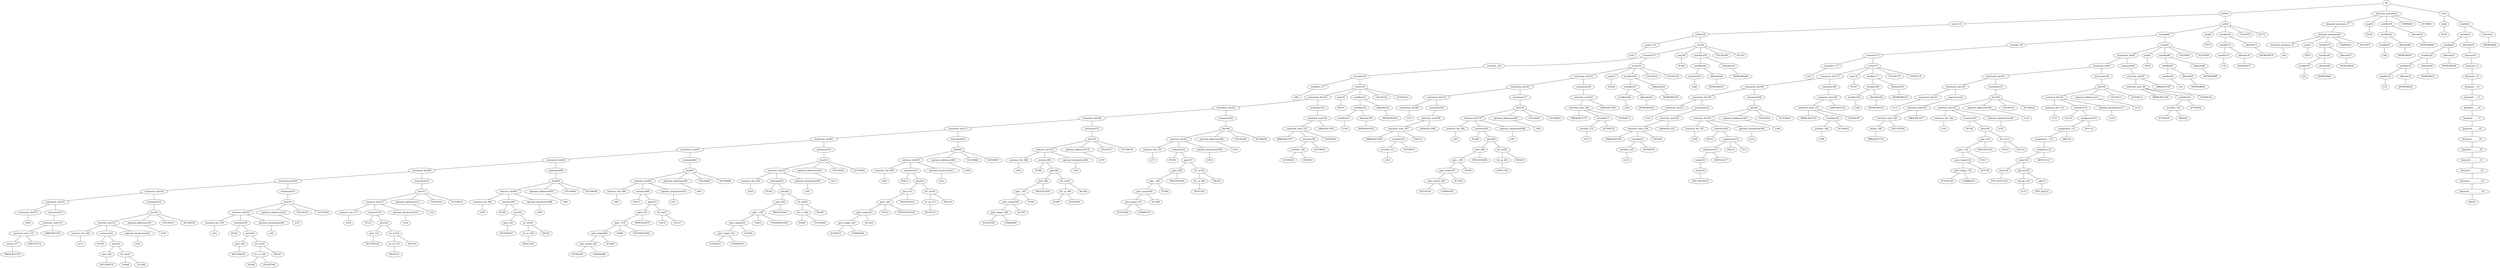 strict graph {
	S0 -- actlist1
	S0 -- dramatis_personae2
	S0 -- title3

	title3 -- peq4
	title3 -- wordlist5

	wordlist5 -- wordlist6
	wordlist5 -- allwords7

	allwords7 -- ANYWORD8


	wordlist6 -- wordlist9
	wordlist6 -- allwords10

	allwords10 -- keyword11

	keyword11 -- keyword_12

	keyword_12 -- keyword__13

	keyword__13 -- keyword___14

	keyword___14 -- keyword____15

	keyword____15 -- keyword_____16

	keyword_____16 -- keyword______17

	keyword______17 -- keyword_______18

	keyword_______18 -- keyword________19

	keyword________19 -- keyword_________20

	keyword_________20 -- keyword__________21

	keyword__________21 -- keyword___________22

	keyword___________22 -- keyword____________23

	keyword____________23 -- keyword_____________24

	keyword_____________24 -- AND25


	wordlist9 -- wordlist26
	wordlist9 -- allwords27

	allwords27 -- ANYWORD28


	wordlist26 -- wordlist29
	wordlist26 -- allwords30

	allwords30 -- ANYWORD31


	wordlist29 -- wordlist32
	wordlist29 -- allwords33

	allwords33 -- ANYWORD34


	wordlist32 -- λ35

	peq4 -- PE36


	dramatis_personae2 -- dramatis_personae_37
	dramatis_personae2 -- peq38
	dramatis_personae2 -- wordlist39
	dramatis_personae2 -- COMMA40
	dramatis_personae2 -- ACTOR41



	wordlist39 -- wordlist42
	wordlist39 -- allwords43

	allwords43 -- ANYWORD44


	wordlist42 -- wordlist45
	wordlist42 -- allwords46

	allwords46 -- ANYWORD47


	wordlist45 -- λ48

	peq38 -- PE49


	dramatis_personae_37 -- dramatis_personae50

	dramatis_personae50 -- dramatis_personae_51
	dramatis_personae50 -- peq52
	dramatis_personae50 -- wordlist53
	dramatis_personae50 -- COMMA54
	dramatis_personae50 -- ACTOR55



	wordlist53 -- wordlist56
	wordlist53 -- allwords57

	allwords57 -- ANYWORD58


	wordlist56 -- wordlist59
	wordlist56 -- allwords60

	allwords60 -- ANYWORD61


	wordlist59 -- λ62

	peq52 -- PE63


	dramatis_personae_51 -- λ64

	actlist1 -- actlist_65
	actlist1 -- act66

	act66 -- scenelist67
	act66 -- peq68
	act66 -- wordlist69
	act66 -- COLON70
	act66 -- ACT71



	wordlist69 -- wordlist72
	wordlist69 -- allwords73

	allwords73 -- ANYWORD74


	wordlist72 -- wordlist75
	wordlist72 -- allwords76

	allwords76 -- ANYWORD77


	wordlist75 -- λ78

	peq68 -- PE79


	scenelist67 -- scenelist_80
	scenelist67 -- scene81

	scene81 -- statement_list82
	scene81 -- peq83
	scene81 -- wordlist84
	scene81 -- COLON85
	scene81 -- SCENE86



	wordlist84 -- wordlist87
	wordlist84 -- allwords88

	allwords88 -- ANYWORD89


	wordlist87 -- wordlist90
	wordlist87 -- allwords91

	allwords91 -- ANYWORD92


	wordlist90 -- λ93

	peq83 -- PE94


	statement_list82 -- statement_list95
	statement_list82 -- statement96

	statement96 -- enterexit_stmt97

	enterexit_stmt97 -- enterexit_stmt_98
	enterexit_stmt97 -- LBRACKET99


	enterexit_stmt_98 -- RBRACKET100
	enterexit_stmt_98 -- actorlist101
	enterexit_stmt_98 -- ENTER102


	actorlist101 -- actorlist_103
	actorlist101 -- ACTOR104


	actorlist_103 -- ACTOR105
	actorlist_103 -- AND106




	statement_list95 -- statement_list107
	statement_list95 -- statement108

	statement108 -- line109

	line109 -- sentence_list110
	line109 -- optional_addressee111
	line109 -- COLON112
	line109 -- ACTOR113



	optional_addressee111 -- λ114

	sentence_list110 -- sentence_list_115
	sentence_list110 -- sentence116
	sentence_list110 -- optional_interjection117

	optional_interjection117 -- λ118

	sentence116 -- PE119
	sentence116 -- assignment120

	assignment120 -- assignment_121
	assignment120 -- YOU122


	assignment_121 -- assignment__123
	assignment_121 -- ARE124


	assignment__123 -- arithmetic125

	arithmetic125 -- value126
	arithmetic125 -- ARTICLE127


	value126 -- noun128
	value126 -- adj_list129

	adj_list129 -- adj_list_130
	adj_list129 -- adj131

	adj131 -- POS_ADJ132


	adj_list_130 -- λ133

	noun128 -- POS_NOUN134



	sentence_list_115 -- λ135

	statement_list107 -- statement_list136
	statement_list107 -- statement137

	statement137 -- line138

	line138 -- sentence_list139
	line138 -- optional_addressee140
	line138 -- COLON141
	line138 -- ACTOR142



	optional_addressee140 -- λ143

	sentence_list139 -- sentence_list_144
	sentence_list139 -- sentence145
	sentence_list139 -- optional_interjection146

	optional_interjection146 -- λ147

	sentence145 -- PE148
	sentence145 -- goto149

	goto149 -- goto_150
	goto149 -- let_us151

	let_us151 -- US152
	let_us151 -- LET153



	goto_150 -- goto__154
	goto_150 -- PROCEED155


	goto__154 -- goto_target156
	goto__154 -- TO157


	goto_target156 -- goto_target_158
	goto_target156 -- ACT159


	goto_target_158 -- SCENE160
	goto_target_158 -- COMMA161




	sentence_list_144 -- λ162

	statement_list136 -- statement_list163
	statement_list136 -- statement164

	statement164 -- enterexit_stmt165

	enterexit_stmt165 -- enterexit_stmt_166
	enterexit_stmt165 -- LBRACKET167


	enterexit_stmt_166 -- exeunt_168
	enterexit_stmt_166 -- EXEUNT169


	exeunt_168 -- RBRACKET170


	statement_list163 -- λ171

	scenelist_80 -- scenelist172

	scenelist172 -- scenelist_173
	scenelist172 -- scene174

	scene174 -- statement_list175
	scene174 -- peq176
	scene174 -- wordlist177
	scene174 -- COLON178
	scene174 -- SCENE179



	wordlist177 -- wordlist180
	wordlist177 -- allwords181

	allwords181 -- ANYWORD182


	wordlist180 -- wordlist183
	wordlist180 -- allwords184

	allwords184 -- ANYWORD185


	wordlist183 -- λ186

	peq176 -- PE187


	statement_list175 -- statement_list188
	statement_list175 -- statement189

	statement189 -- enterexit_stmt190

	enterexit_stmt190 -- enterexit_stmt_191
	enterexit_stmt190 -- LBRACKET192


	enterexit_stmt_191 -- RBRACKET193
	enterexit_stmt_191 -- actorlist194
	enterexit_stmt_191 -- ENTER195


	actorlist194 -- actorlist_196
	actorlist194 -- ACTOR197


	actorlist_196 -- λ198


	statement_list188 -- statement_list199
	statement_list188 -- statement200

	statement200 -- line201

	line201 -- sentence_list202
	line201 -- optional_addressee203
	line201 -- COLON204
	line201 -- ACTOR205



	optional_addressee203 -- λ206

	sentence_list202 -- sentence_list_207
	sentence_list202 -- sentence208
	sentence_list202 -- optional_interjection209

	optional_interjection209 -- λ210

	sentence208 -- PE211
	sentence208 -- assignment212

	assignment212 -- arithmetic213
	assignment212 -- AM214
	assignment212 -- I215



	arithmetic213 -- value216
	arithmetic213 -- ARTICLE217


	value216 -- noun218

	noun218 -- POS_NOUN219



	sentence_list_207 -- λ220

	statement_list199 -- statement_list221
	statement_list199 -- statement222

	statement222 -- enterexit_stmt223

	enterexit_stmt223 -- enterexit_stmt_224
	enterexit_stmt223 -- LBRACKET225


	enterexit_stmt_224 -- RBRACKET226
	enterexit_stmt_224 -- actorlist227
	enterexit_stmt_224 -- EXIT228


	actorlist227 -- actorlist_229
	actorlist227 -- ACTOR230


	actorlist_229 -- λ231


	statement_list221 -- λ232

	scenelist_173 -- λ233

	actlist_65 -- actlist234

	actlist234 -- actlist_235
	actlist234 -- act236

	act236 -- scenelist237
	act236 -- peq238
	act236 -- wordlist239
	act236 -- COLON240
	act236 -- ACT241



	wordlist239 -- wordlist242
	wordlist239 -- allwords243

	allwords243 -- ANYWORD244


	wordlist242 -- wordlist245
	wordlist242 -- allwords246

	allwords246 -- ANYWORD247


	wordlist245 -- λ248

	peq238 -- PE249


	scenelist237 -- scenelist_250
	scenelist237 -- scene251

	scene251 -- statement_list252
	scene251 -- peq253
	scene251 -- wordlist254
	scene251 -- COLON255
	scene251 -- SCENE256



	wordlist254 -- wordlist257
	wordlist254 -- allwords258

	allwords258 -- ANYWORD259


	wordlist257 -- wordlist260
	wordlist257 -- allwords261

	allwords261 -- ANYWORD262


	wordlist260 -- λ263

	peq253 -- PE264


	statement_list252 -- statement_list265
	statement_list252 -- statement266

	statement266 -- enterexit_stmt267

	enterexit_stmt267 -- enterexit_stmt_268
	enterexit_stmt267 -- LBRACKET269


	enterexit_stmt_268 -- RBRACKET270
	enterexit_stmt_268 -- actorlist271
	enterexit_stmt_268 -- ENTER272


	actorlist271 -- actorlist_273
	actorlist271 -- ACTOR274


	actorlist_273 -- λ275


	statement_list265 -- statement_list276
	statement_list265 -- statement277

	statement277 -- line278

	line278 -- sentence_list279
	line278 -- optional_addressee280
	line278 -- COLON281
	line278 -- ACTOR282



	optional_addressee280 -- λ283

	sentence_list279 -- sentence_list_284
	sentence_list279 -- sentence285
	sentence_list279 -- optional_interjection286

	optional_interjection286 -- λ287

	sentence285 -- PE288
	sentence285 -- goto289

	goto289 -- goto_290
	goto289 -- let_us291

	let_us291 -- let_us_292
	let_us291 -- WE293


	let_us_292 -- SHALL294


	goto_290 -- goto__295
	goto_290 -- PROCEED296


	goto__295 -- goto_target297
	goto__295 -- TO298


	goto_target297 -- goto_target_299
	goto_target297 -- ACT300


	goto_target_299 -- SCENE301
	goto_target_299 -- COMMA302




	sentence_list_284 -- λ303

	statement_list276 -- statement_list304
	statement_list276 -- statement305

	statement305 -- enterexit_stmt306

	enterexit_stmt306 -- enterexit_stmt_307
	enterexit_stmt306 -- LBRACKET308


	enterexit_stmt_307 -- RBRACKET309
	enterexit_stmt_307 -- actorlist310
	enterexit_stmt_307 -- EXIT311


	actorlist310 -- actorlist_312
	actorlist310 -- ACTOR313


	actorlist_312 -- λ314


	statement_list304 -- λ315

	scenelist_250 -- scenelist316

	scenelist316 -- scenelist_317
	scenelist316 -- scene318

	scene318 -- statement_list319
	scene318 -- peq320
	scene318 -- wordlist321
	scene318 -- COLON322
	scene318 -- SCENE323



	wordlist321 -- wordlist324
	wordlist321 -- allwords325

	allwords325 -- ANYWORD326


	wordlist324 -- wordlist327
	wordlist324 -- allwords328

	allwords328 -- ANYWORD329


	wordlist327 -- λ330

	peq320 -- PE331


	statement_list319 -- statement_list332
	statement_list319 -- statement333

	statement333 -- enterexit_stmt334

	enterexit_stmt334 -- enterexit_stmt_335
	enterexit_stmt334 -- LBRACKET336


	enterexit_stmt_335 -- RBRACKET337
	enterexit_stmt_335 -- actorlist338
	enterexit_stmt_335 -- ENTER339


	actorlist338 -- actorlist_340
	actorlist338 -- ACTOR341


	actorlist_340 -- ACTOR342
	actorlist_340 -- AND343




	statement_list332 -- statement_list344
	statement_list332 -- statement345

	statement345 -- line346

	line346 -- sentence_list347
	line346 -- optional_addressee348
	line346 -- COLON349
	line346 -- ACTOR350



	optional_addressee348 -- λ351

	sentence_list347 -- sentence_list_352
	sentence_list347 -- sentence353
	sentence_list347 -- optional_interjection354

	optional_interjection354 -- λ355

	sentence353 -- PE356
	sentence353 -- goto357

	goto357 -- goto_358
	goto357 -- let_us359

	let_us359 -- let_us_360
	let_us359 -- WE361


	let_us_360 -- MUST362


	goto_358 -- goto__363
	goto_358 -- PROCEED364


	goto__363 -- goto_target365
	goto__363 -- TO366


	goto_target365 -- goto_target_367
	goto_target365 -- ACT368


	goto_target_367 -- SCENE369
	goto_target_367 -- COMMA370




	sentence_list_352 -- λ371

	statement_list344 -- statement_list372
	statement_list344 -- statement373

	statement373 -- line374

	line374 -- sentence_list375
	line374 -- optional_addressee376
	line374 -- COLON377
	line374 -- ACTOR378



	optional_addressee376 -- λ379

	sentence_list375 -- sentence_list_380
	sentence_list375 -- sentence381
	sentence_list375 -- optional_interjection382

	optional_interjection382 -- λ383

	sentence381 -- PE384
	sentence381 -- goto385

	goto385 -- goto_386
	goto385 -- let_us387

	let_us387 -- let_us_388
	let_us387 -- WE389


	let_us_388 -- TO390
	let_us_388 -- OUGHT391



	goto_386 -- goto__392
	goto_386 -- PROCEED393


	goto__392 -- goto_target394
	goto__392 -- TO395


	goto_target394 -- goto_target_396
	goto_target394 -- ACT397


	goto_target_396 -- SCENE398
	goto_target_396 -- COMMA399




	sentence_list_380 -- λ400

	statement_list372 -- statement_list401
	statement_list372 -- statement402

	statement402 -- line403

	line403 -- sentence_list404
	line403 -- optional_addressee405
	line403 -- COLON406
	line403 -- ACTOR407



	optional_addressee405 -- λ408

	sentence_list404 -- sentence_list_409
	sentence_list404 -- sentence410
	sentence_list404 -- optional_interjection411

	optional_interjection411 -- λ412

	sentence410 -- PE413
	sentence410 -- goto414

	goto414 -- goto_415
	goto414 -- let_us416

	let_us416 -- let_us_417
	let_us416 -- WE418


	let_us_417 -- MUST419


	goto_415 -- goto__420
	goto_415 -- PROCEED421


	goto__420 -- goto_target422
	goto__420 -- TO423
	goto__420 -- POSTHASTE424



	goto_target422 -- goto_target_425
	goto_target422 -- ACT426


	goto_target_425 -- SCENE427
	goto_target_425 -- COMMA428




	sentence_list_409 -- λ429

	statement_list401 -- statement_list430
	statement_list401 -- statement431

	statement431 -- line432

	line432 -- sentence_list433
	line432 -- optional_addressee434
	line432 -- COLON435
	line432 -- ACTOR436



	optional_addressee434 -- λ437

	sentence_list433 -- sentence_list_438
	sentence_list433 -- sentence439
	sentence_list433 -- optional_interjection440

	optional_interjection440 -- λ441

	sentence439 -- PE442
	sentence439 -- goto443

	goto443 -- goto_444
	goto443 -- let_us445

	let_us445 -- let_us_446
	let_us445 -- WE447


	let_us_446 -- TO448
	let_us_446 -- OUGHT449



	goto_444 -- goto__450
	goto_444 -- PROCEED451


	goto__450 -- goto_target452
	goto__450 -- TO453
	goto__450 -- POSTHASTE454



	goto_target452 -- goto_target_455
	goto_target452 -- ACT456


	goto_target_455 -- SCENE457
	goto_target_455 -- COMMA458




	sentence_list_438 -- λ459

	statement_list430 -- statement_list460
	statement_list430 -- statement461

	statement461 -- line462

	line462 -- sentence_list463
	line462 -- optional_addressee464
	line462 -- COLON465
	line462 -- ACTOR466



	optional_addressee464 -- λ467

	sentence_list463 -- sentence_list_468
	sentence_list463 -- sentence469
	sentence_list463 -- optional_interjection470

	optional_interjection470 -- λ471

	sentence469 -- PE472
	sentence469 -- goto473

	goto473 -- goto_474
	goto473 -- let_us475

	let_us475 -- US476
	let_us475 -- LET477



	goto_474 -- goto__478
	goto_474 -- PROCEED479


	goto__478 -- goto_target480
	goto__478 -- TO481
	goto__478 -- POSTHASTE482



	goto_target480 -- goto_target_483
	goto_target480 -- ACT484


	goto_target_483 -- SCENE485
	goto_target_483 -- COMMA486




	sentence_list_468 -- λ487

	statement_list460 -- statement_list488
	statement_list460 -- statement489

	statement489 -- line490

	line490 -- sentence_list491
	line490 -- optional_addressee492
	line490 -- COLON493
	line490 -- ACTOR494



	optional_addressee492 -- λ495

	sentence_list491 -- sentence_list_496
	sentence_list491 -- sentence497
	sentence_list491 -- optional_interjection498

	optional_interjection498 -- λ499

	sentence497 -- PE500
	sentence497 -- goto501

	goto501 -- goto_502
	goto501 -- let_us503

	let_us503 -- let_us_504
	let_us503 -- WE505


	let_us_504 -- SHALL506


	goto_502 -- RETURN507



	sentence_list_496 -- λ508

	statement_list488 -- statement_list509
	statement_list488 -- statement510

	statement510 -- line511

	line511 -- sentence_list512
	line511 -- optional_addressee513
	line511 -- COLON514
	line511 -- ACTOR515



	optional_addressee513 -- λ516

	sentence_list512 -- sentence_list_517
	sentence_list512 -- sentence518
	sentence_list512 -- optional_interjection519

	optional_interjection519 -- λ520

	sentence518 -- PE521
	sentence518 -- goto522

	goto522 -- goto_523
	goto522 -- let_us524

	let_us524 -- let_us_525
	let_us524 -- WE526


	let_us_525 -- MUST527


	goto_523 -- RETURN528



	sentence_list_517 -- λ529

	statement_list509 -- statement_list530
	statement_list509 -- statement531

	statement531 -- line532

	line532 -- sentence_list533
	line532 -- optional_addressee534
	line532 -- COLON535
	line532 -- ACTOR536



	optional_addressee534 -- λ537

	sentence_list533 -- sentence_list_538
	sentence_list533 -- sentence539
	sentence_list533 -- optional_interjection540

	optional_interjection540 -- λ541

	sentence539 -- PE542
	sentence539 -- goto543

	goto543 -- goto_544
	goto543 -- let_us545

	let_us545 -- let_us_546
	let_us545 -- WE547


	let_us_546 -- TO548
	let_us_546 -- OUGHT549



	goto_544 -- RETURN550



	sentence_list_538 -- λ551

	statement_list530 -- statement_list552
	statement_list530 -- statement553

	statement553 -- line554

	line554 -- sentence_list555
	line554 -- optional_addressee556
	line554 -- COLON557
	line554 -- ACTOR558



	optional_addressee556 -- λ559

	sentence_list555 -- sentence_list_560
	sentence_list555 -- sentence561
	sentence_list555 -- optional_interjection562

	optional_interjection562 -- λ563

	sentence561 -- PE564
	sentence561 -- goto565

	goto565 -- goto_566
	goto565 -- let_us567

	let_us567 -- US568
	let_us567 -- LET569



	goto_566 -- RETURN570



	sentence_list_560 -- λ571

	statement_list552 -- statement_list572
	statement_list552 -- statement573

	statement573 -- enterexit_stmt574

	enterexit_stmt574 -- enterexit_stmt_575
	enterexit_stmt574 -- LBRACKET576


	enterexit_stmt_575 -- exeunt_577
	enterexit_stmt_575 -- EXEUNT578


	exeunt_577 -- RBRACKET579


	statement_list572 -- λ580

	scenelist_317 -- λ581

	actlist_235 -- λ582


}